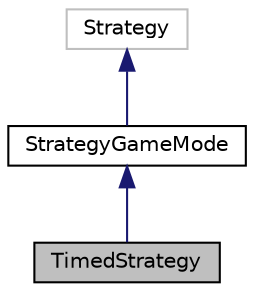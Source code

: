 digraph "TimedStrategy"
{
 // LATEX_PDF_SIZE
  edge [fontname="Helvetica",fontsize="10",labelfontname="Helvetica",labelfontsize="10"];
  node [fontname="Helvetica",fontsize="10",shape=record];
  Node1 [label="TimedStrategy",height=0.2,width=0.4,color="black", fillcolor="grey75", style="filled", fontcolor="black",tooltip=" "];
  Node2 -> Node1 [dir="back",color="midnightblue",fontsize="10",style="solid",fontname="Helvetica"];
  Node2 [label="StrategyGameMode",height=0.2,width=0.4,color="black", fillcolor="white", style="filled",URL="$classStrategyGameMode.html",tooltip="Strategy is an interface for defining a family of game modes for Two Dots."];
  Node3 -> Node2 [dir="back",color="midnightblue",fontsize="10",style="solid",fontname="Helvetica"];
  Node3 [label="Strategy",height=0.2,width=0.4,color="grey75", fillcolor="white", style="filled",tooltip="Strategy is an interface for defining a family of game modes for Two Dots."];
}
